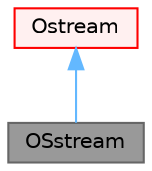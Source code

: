 digraph "OSstream"
{
 // LATEX_PDF_SIZE
  bgcolor="transparent";
  edge [fontname=Helvetica,fontsize=10,labelfontname=Helvetica,labelfontsize=10];
  node [fontname=Helvetica,fontsize=10,shape=box,height=0.2,width=0.4];
  Node1 [id="Node000001",label="OSstream",height=0.2,width=0.4,color="gray40", fillcolor="grey60", style="filled", fontcolor="black",tooltip="Generic output stream using a standard (STL) stream."];
  Node2 -> Node1 [id="edge1_Node000001_Node000002",dir="back",color="steelblue1",style="solid",tooltip=" "];
  Node2 [id="Node000002",label="Ostream",height=0.2,width=0.4,color="red", fillcolor="#FFF0F0", style="filled",URL="$classFoam_1_1Ostream.html",tooltip="An Ostream is an abstract base class for all output systems (streams, files, token lists,..."];
}
